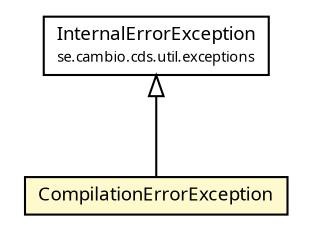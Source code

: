#!/usr/local/bin/dot
#
# Class diagram 
# Generated by UMLGraph version R5_6 (http://www.umlgraph.org/)
#

digraph G {
	edge [fontname="Trebuchet MS",fontsize=10,labelfontname="Trebuchet MS",labelfontsize=10];
	node [fontname="Trebuchet MS",fontsize=10,shape=plaintext];
	nodesep=0.25;
	ranksep=0.5;
	// se.cambio.cds.util.exceptions.InternalErrorException
	c113870 [label=<<table title="se.cambio.cds.util.exceptions.InternalErrorException" border="0" cellborder="1" cellspacing="0" cellpadding="2" port="p" href="../../../util/exceptions/InternalErrorException.html">
		<tr><td><table border="0" cellspacing="0" cellpadding="1">
<tr><td align="center" balign="center"><font face="Trebuchet MS"> InternalErrorException </font></td></tr>
<tr><td align="center" balign="center"><font face="Trebuchet MS" point-size="7.0"> se.cambio.cds.util.exceptions </font></td></tr>
		</table></td></tr>
		</table>>, URL="../../../util/exceptions/InternalErrorException.html", fontname="Trebuchet MS", fontcolor="black", fontsize=9.0];
	// se.cambio.cds.gdl.converters.drools.CompilationErrorException
	c114261 [label=<<table title="se.cambio.cds.gdl.converters.drools.CompilationErrorException" border="0" cellborder="1" cellspacing="0" cellpadding="2" port="p" bgcolor="lemonChiffon" href="./CompilationErrorException.html">
		<tr><td><table border="0" cellspacing="0" cellpadding="1">
<tr><td align="center" balign="center"><font face="Trebuchet MS"> CompilationErrorException </font></td></tr>
		</table></td></tr>
		</table>>, URL="./CompilationErrorException.html", fontname="Trebuchet MS", fontcolor="black", fontsize=9.0];
	//se.cambio.cds.gdl.converters.drools.CompilationErrorException extends se.cambio.cds.util.exceptions.InternalErrorException
	c113870:p -> c114261:p [dir=back,arrowtail=empty];
}

